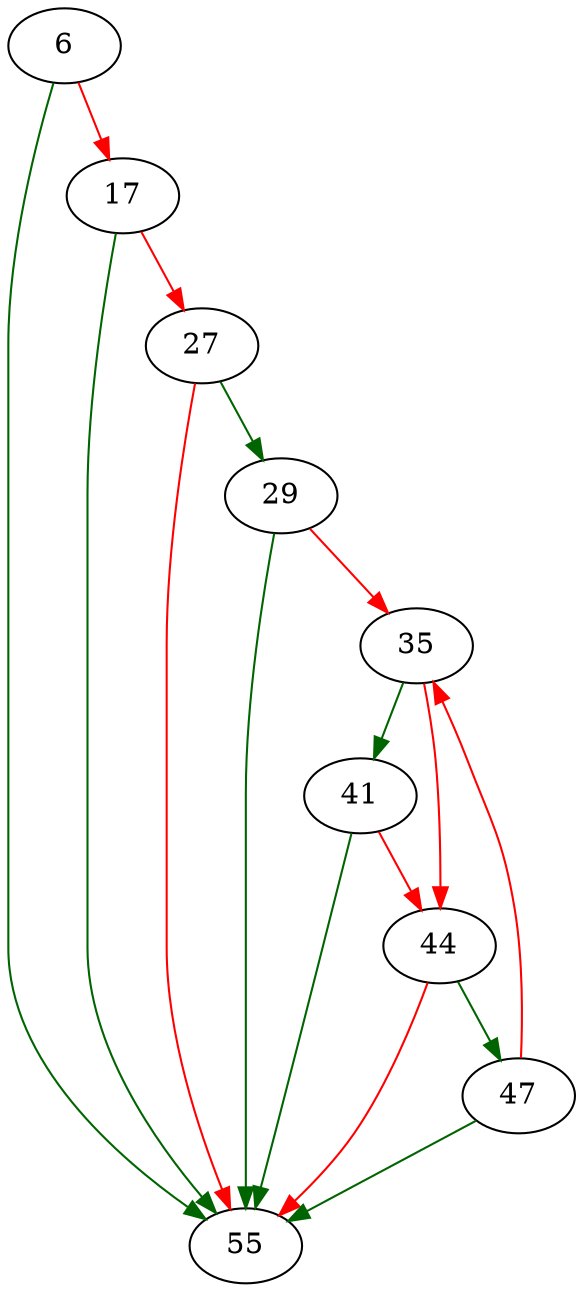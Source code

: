 strict digraph "millerrabin2" {
	// Node definitions.
	6 [entry=true];
	55;
	17;
	27;
	29;
	35;
	41;
	44;
	47;

	// Edge definitions.
	6 -> 55 [
		color=darkgreen
		cond=true
	];
	6 -> 17 [
		color=red
		cond=false
	];
	17 -> 55 [
		color=darkgreen
		cond=true
	];
	17 -> 27 [
		color=red
		cond=false
	];
	27 -> 55 [
		color=red
		cond=false
	];
	27 -> 29 [
		color=darkgreen
		cond=true
	];
	29 -> 55 [
		color=darkgreen
		cond=true
	];
	29 -> 35 [
		color=red
		cond=false
	];
	35 -> 41 [
		color=darkgreen
		cond=true
	];
	35 -> 44 [
		color=red
		cond=false
	];
	41 -> 55 [
		color=darkgreen
		cond=true
	];
	41 -> 44 [
		color=red
		cond=false
	];
	44 -> 55 [
		color=red
		cond=false
	];
	44 -> 47 [
		color=darkgreen
		cond=true
	];
	47 -> 55 [
		color=darkgreen
		cond=true
	];
	47 -> 35 [
		color=red
		cond=false
	];
}